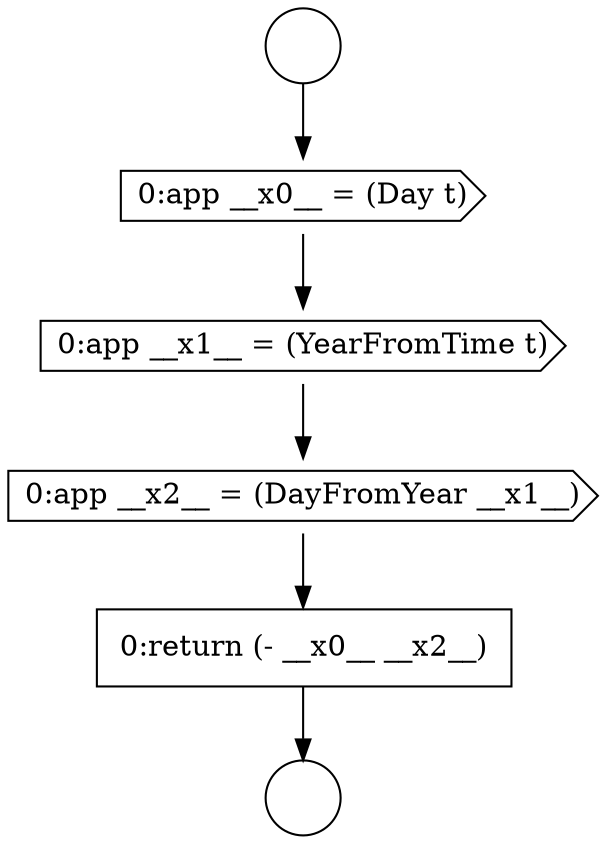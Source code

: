 digraph {
  node21624 [shape=cds, label=<<font color="black">0:app __x1__ = (YearFromTime t)</font>> color="black" fillcolor="white" style=filled]
  node21623 [shape=cds, label=<<font color="black">0:app __x0__ = (Day t)</font>> color="black" fillcolor="white" style=filled]
  node21621 [shape=circle label=" " color="black" fillcolor="white" style=filled]
  node21626 [shape=none, margin=0, label=<<font color="black">
    <table border="0" cellborder="1" cellspacing="0" cellpadding="10">
      <tr><td align="left">0:return (- __x0__ __x2__)</td></tr>
    </table>
  </font>> color="black" fillcolor="white" style=filled]
  node21622 [shape=circle label=" " color="black" fillcolor="white" style=filled]
  node21625 [shape=cds, label=<<font color="black">0:app __x2__ = (DayFromYear __x1__)</font>> color="black" fillcolor="white" style=filled]
  node21623 -> node21624 [ color="black"]
  node21621 -> node21623 [ color="black"]
  node21625 -> node21626 [ color="black"]
  node21624 -> node21625 [ color="black"]
  node21626 -> node21622 [ color="black"]
}

